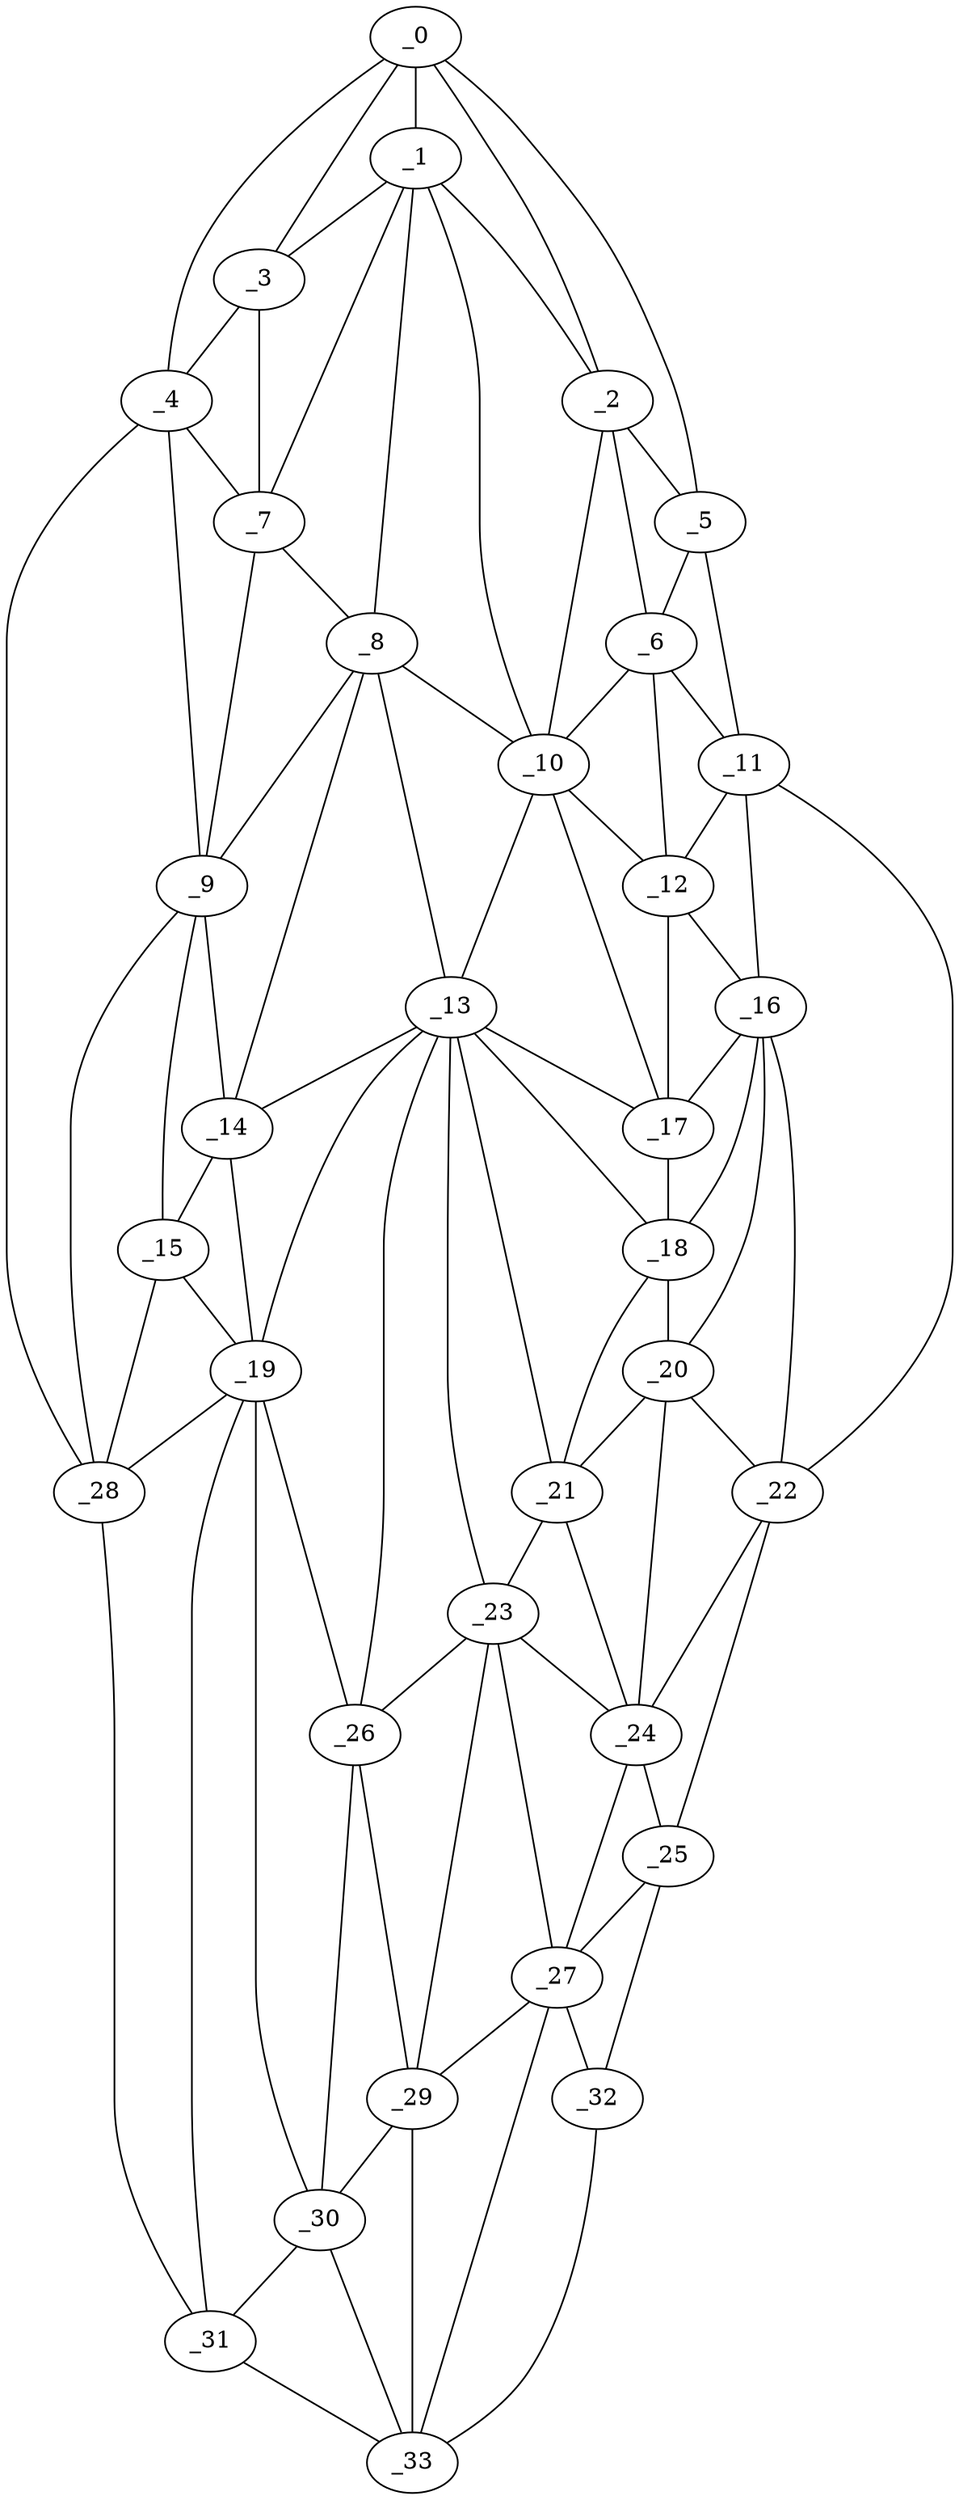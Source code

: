 graph "obj8__275.gxl" {
	_0	 [x=20,
		y=58];
	_1	 [x=30,
		y=55];
	_0 -- _1	 [valence=2];
	_2	 [x=36,
		y=29];
	_0 -- _2	 [valence=2];
	_3	 [x=36,
		y=72];
	_0 -- _3	 [valence=1];
	_4	 [x=36,
		y=94];
	_0 -- _4	 [valence=1];
	_5	 [x=38,
		y=21];
	_0 -- _5	 [valence=1];
	_1 -- _2	 [valence=2];
	_1 -- _3	 [valence=2];
	_7	 [x=46,
		y=74];
	_1 -- _7	 [valence=1];
	_8	 [x=51,
		y=74];
	_1 -- _8	 [valence=2];
	_10	 [x=56,
		y=27];
	_1 -- _10	 [valence=1];
	_2 -- _5	 [valence=2];
	_6	 [x=46,
		y=18];
	_2 -- _6	 [valence=2];
	_2 -- _10	 [valence=1];
	_3 -- _4	 [valence=2];
	_3 -- _7	 [valence=1];
	_4 -- _7	 [valence=2];
	_9	 [x=54,
		y=95];
	_4 -- _9	 [valence=2];
	_28	 [x=100,
		y=119];
	_4 -- _28	 [valence=1];
	_5 -- _6	 [valence=2];
	_11	 [x=59,
		y=2];
	_5 -- _11	 [valence=1];
	_6 -- _10	 [valence=2];
	_6 -- _11	 [valence=2];
	_12	 [x=61,
		y=17];
	_6 -- _12	 [valence=1];
	_7 -- _8	 [valence=2];
	_7 -- _9	 [valence=1];
	_8 -- _9	 [valence=2];
	_8 -- _10	 [valence=2];
	_13	 [x=61,
		y=73];
	_8 -- _13	 [valence=1];
	_14	 [x=62,
		y=90];
	_8 -- _14	 [valence=1];
	_9 -- _14	 [valence=2];
	_15	 [x=67,
		y=93];
	_9 -- _15	 [valence=2];
	_9 -- _28	 [valence=1];
	_10 -- _12	 [valence=2];
	_10 -- _13	 [valence=1];
	_17	 [x=71,
		y=24];
	_10 -- _17	 [valence=2];
	_11 -- _12	 [valence=2];
	_16	 [x=71,
		y=17];
	_11 -- _16	 [valence=2];
	_22	 [x=84,
		y=3];
	_11 -- _22	 [valence=1];
	_12 -- _16	 [valence=2];
	_12 -- _17	 [valence=2];
	_13 -- _14	 [valence=2];
	_13 -- _17	 [valence=1];
	_18	 [x=76,
		y=25];
	_13 -- _18	 [valence=2];
	_19	 [x=76,
		y=90];
	_13 -- _19	 [valence=2];
	_21	 [x=83,
		y=28];
	_13 -- _21	 [valence=2];
	_23	 [x=90,
		y=33];
	_13 -- _23	 [valence=2];
	_26	 [x=98,
		y=57];
	_13 -- _26	 [valence=2];
	_14 -- _15	 [valence=2];
	_14 -- _19	 [valence=2];
	_15 -- _19	 [valence=2];
	_15 -- _28	 [valence=2];
	_16 -- _17	 [valence=2];
	_16 -- _18	 [valence=1];
	_20	 [x=78,
		y=17];
	_16 -- _20	 [valence=1];
	_16 -- _22	 [valence=2];
	_17 -- _18	 [valence=2];
	_18 -- _20	 [valence=1];
	_18 -- _21	 [valence=1];
	_19 -- _26	 [valence=2];
	_19 -- _28	 [valence=1];
	_30	 [x=108,
		y=73];
	_19 -- _30	 [valence=2];
	_31	 [x=109,
		y=85];
	_19 -- _31	 [valence=2];
	_20 -- _21	 [valence=2];
	_20 -- _22	 [valence=2];
	_24	 [x=93,
		y=20];
	_20 -- _24	 [valence=1];
	_21 -- _23	 [valence=1];
	_21 -- _24	 [valence=1];
	_22 -- _24	 [valence=2];
	_25	 [x=97,
		y=4];
	_22 -- _25	 [valence=1];
	_23 -- _24	 [valence=2];
	_23 -- _26	 [valence=1];
	_27	 [x=99,
		y=22];
	_23 -- _27	 [valence=2];
	_29	 [x=101,
		y=46];
	_23 -- _29	 [valence=2];
	_24 -- _25	 [valence=2];
	_24 -- _27	 [valence=2];
	_25 -- _27	 [valence=1];
	_32	 [x=111,
		y=19];
	_25 -- _32	 [valence=1];
	_26 -- _29	 [valence=2];
	_26 -- _30	 [valence=2];
	_27 -- _29	 [valence=2];
	_27 -- _32	 [valence=2];
	_33	 [x=117,
		y=35];
	_27 -- _33	 [valence=1];
	_28 -- _31	 [valence=1];
	_29 -- _30	 [valence=1];
	_29 -- _33	 [valence=2];
	_30 -- _31	 [valence=2];
	_30 -- _33	 [valence=2];
	_31 -- _33	 [valence=1];
	_32 -- _33	 [valence=1];
}
